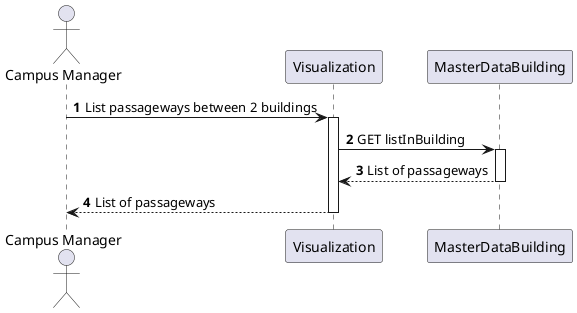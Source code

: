 @startuml

autonumber
actor "Campus Manager" as CM
participant Visualization
participant "MasterDataBuilding" as GI

CM -> Visualization: List passageways between 2 buildings
activate Visualization

Visualization -> GI: GET listInBuilding
activate GI
GI --> Visualization: List of passageways
deactivate GI

CM <-- Visualization: List of passageways
deactivate Visualization


@enduml
